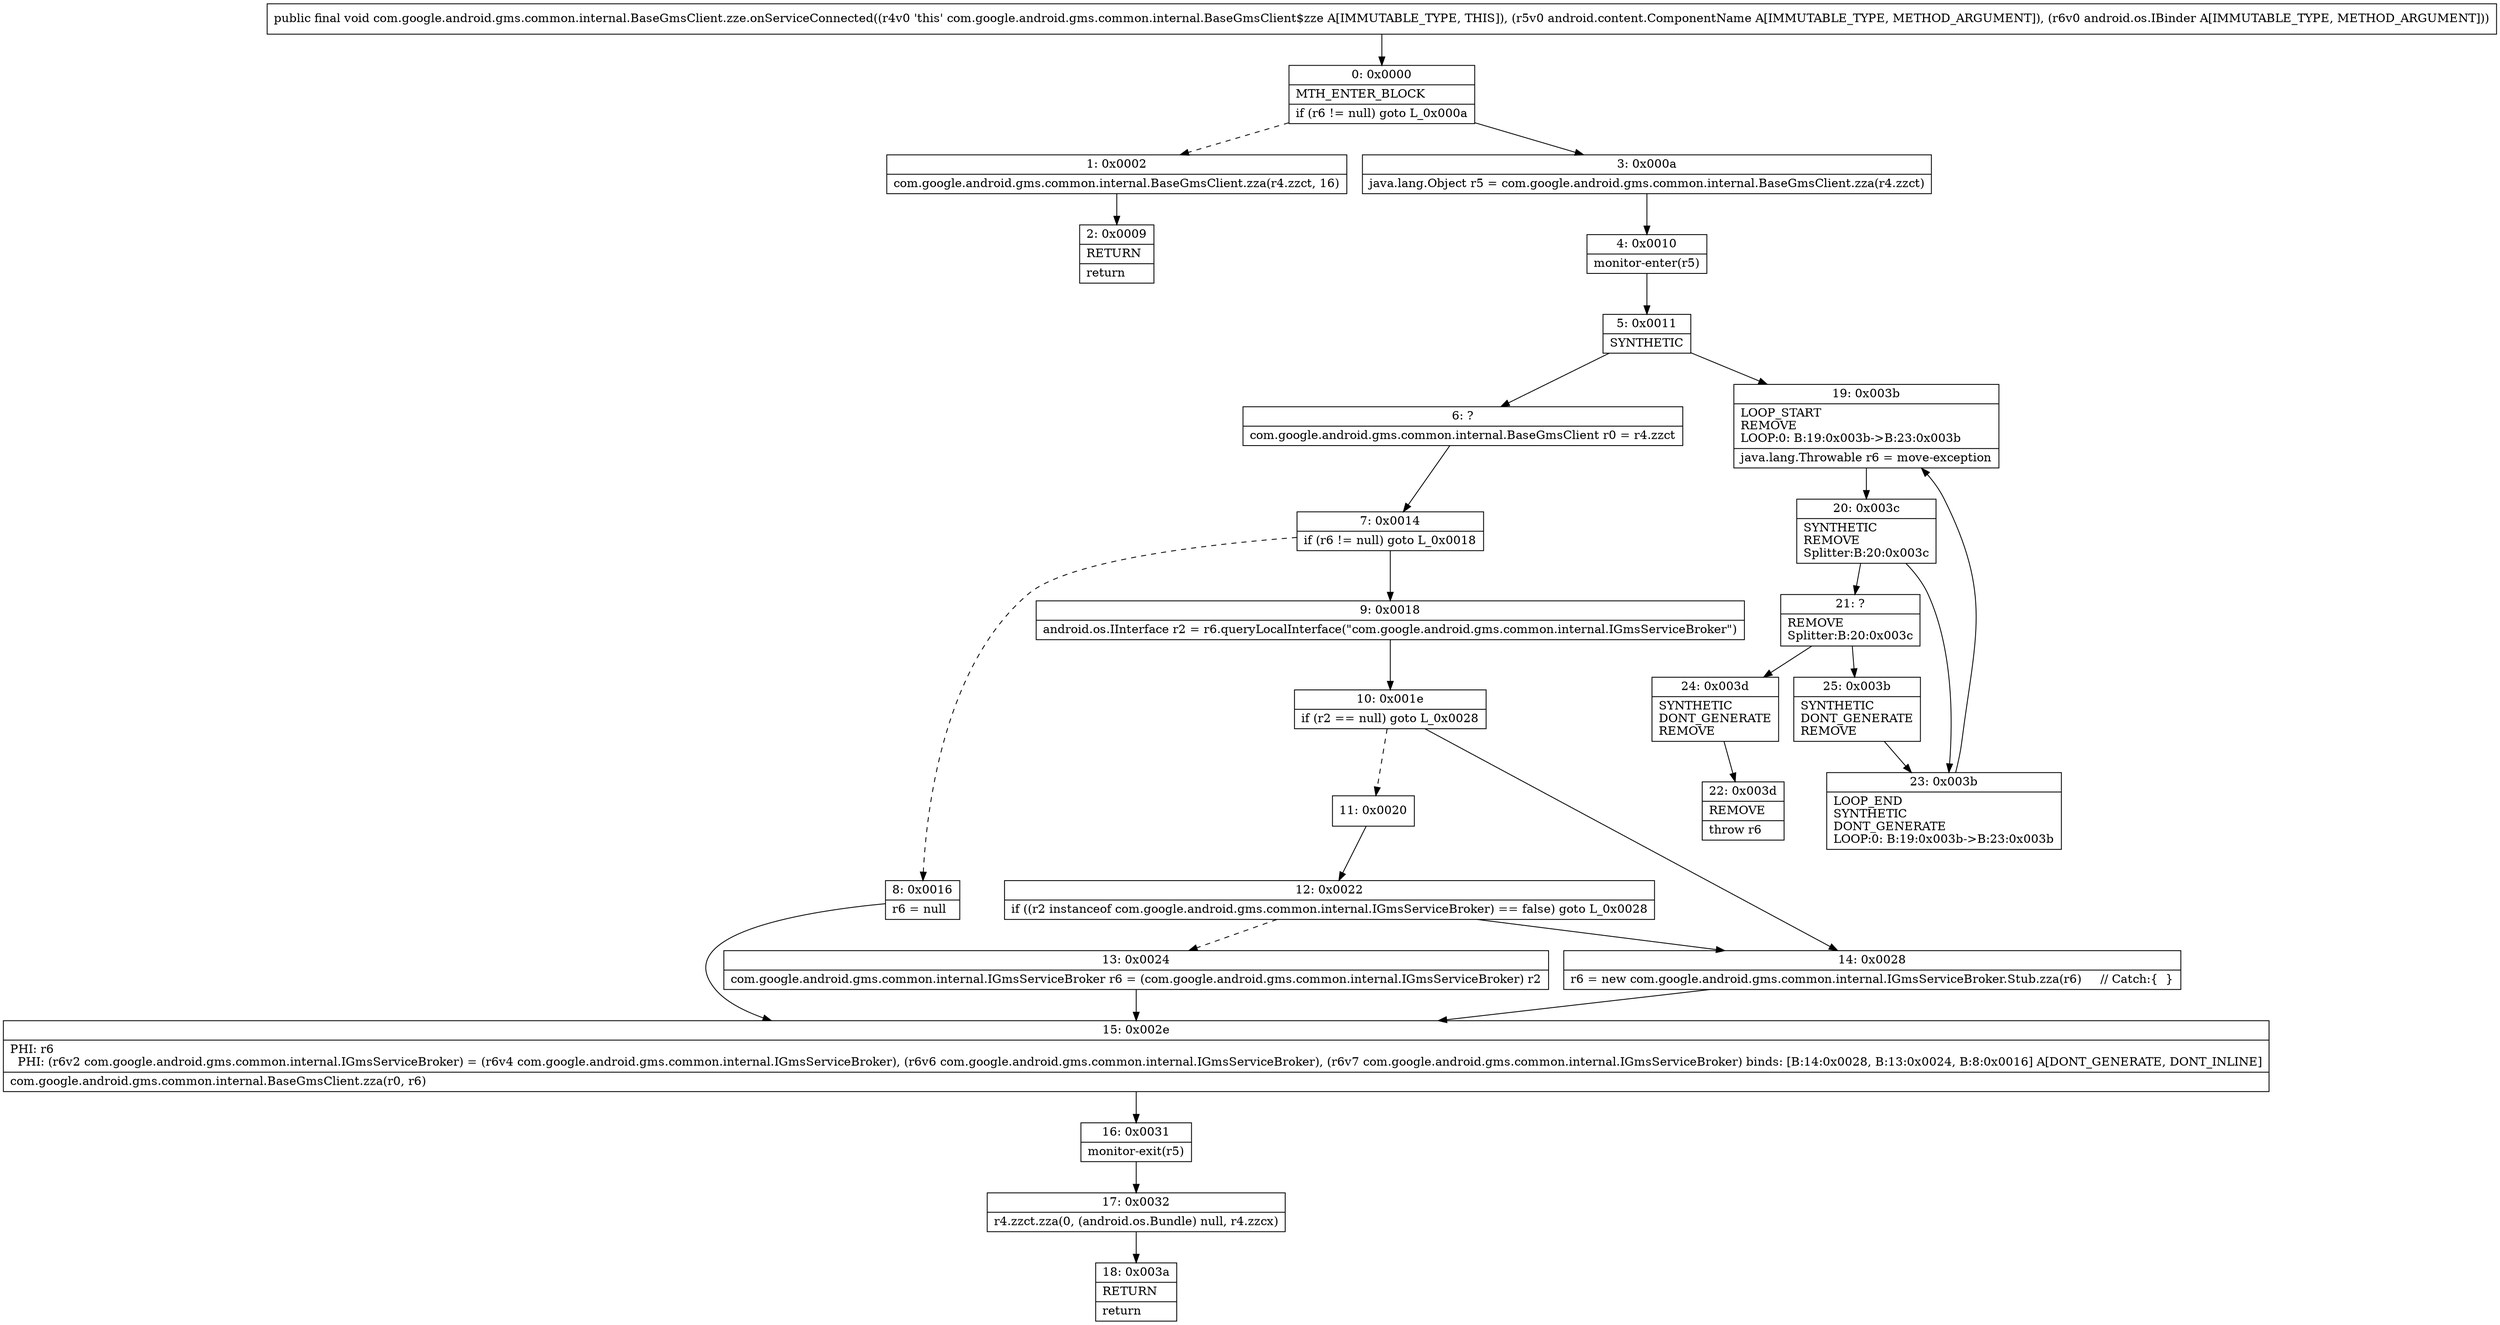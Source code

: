 digraph "CFG forcom.google.android.gms.common.internal.BaseGmsClient.zze.onServiceConnected(Landroid\/content\/ComponentName;Landroid\/os\/IBinder;)V" {
Node_0 [shape=record,label="{0\:\ 0x0000|MTH_ENTER_BLOCK\l|if (r6 != null) goto L_0x000a\l}"];
Node_1 [shape=record,label="{1\:\ 0x0002|com.google.android.gms.common.internal.BaseGmsClient.zza(r4.zzct, 16)\l}"];
Node_2 [shape=record,label="{2\:\ 0x0009|RETURN\l|return\l}"];
Node_3 [shape=record,label="{3\:\ 0x000a|java.lang.Object r5 = com.google.android.gms.common.internal.BaseGmsClient.zza(r4.zzct)\l}"];
Node_4 [shape=record,label="{4\:\ 0x0010|monitor\-enter(r5)\l}"];
Node_5 [shape=record,label="{5\:\ 0x0011|SYNTHETIC\l}"];
Node_6 [shape=record,label="{6\:\ ?|com.google.android.gms.common.internal.BaseGmsClient r0 = r4.zzct\l}"];
Node_7 [shape=record,label="{7\:\ 0x0014|if (r6 != null) goto L_0x0018\l}"];
Node_8 [shape=record,label="{8\:\ 0x0016|r6 = null\l}"];
Node_9 [shape=record,label="{9\:\ 0x0018|android.os.IInterface r2 = r6.queryLocalInterface(\"com.google.android.gms.common.internal.IGmsServiceBroker\")\l}"];
Node_10 [shape=record,label="{10\:\ 0x001e|if (r2 == null) goto L_0x0028\l}"];
Node_11 [shape=record,label="{11\:\ 0x0020}"];
Node_12 [shape=record,label="{12\:\ 0x0022|if ((r2 instanceof com.google.android.gms.common.internal.IGmsServiceBroker) == false) goto L_0x0028\l}"];
Node_13 [shape=record,label="{13\:\ 0x0024|com.google.android.gms.common.internal.IGmsServiceBroker r6 = (com.google.android.gms.common.internal.IGmsServiceBroker) r2\l}"];
Node_14 [shape=record,label="{14\:\ 0x0028|r6 = new com.google.android.gms.common.internal.IGmsServiceBroker.Stub.zza(r6)     \/\/ Catch:\{  \}\l}"];
Node_15 [shape=record,label="{15\:\ 0x002e|PHI: r6 \l  PHI: (r6v2 com.google.android.gms.common.internal.IGmsServiceBroker) = (r6v4 com.google.android.gms.common.internal.IGmsServiceBroker), (r6v6 com.google.android.gms.common.internal.IGmsServiceBroker), (r6v7 com.google.android.gms.common.internal.IGmsServiceBroker) binds: [B:14:0x0028, B:13:0x0024, B:8:0x0016] A[DONT_GENERATE, DONT_INLINE]\l|com.google.android.gms.common.internal.BaseGmsClient.zza(r0, r6)\l}"];
Node_16 [shape=record,label="{16\:\ 0x0031|monitor\-exit(r5)\l}"];
Node_17 [shape=record,label="{17\:\ 0x0032|r4.zzct.zza(0, (android.os.Bundle) null, r4.zzcx)\l}"];
Node_18 [shape=record,label="{18\:\ 0x003a|RETURN\l|return\l}"];
Node_19 [shape=record,label="{19\:\ 0x003b|LOOP_START\lREMOVE\lLOOP:0: B:19:0x003b\-\>B:23:0x003b\l|java.lang.Throwable r6 = move\-exception\l}"];
Node_20 [shape=record,label="{20\:\ 0x003c|SYNTHETIC\lREMOVE\lSplitter:B:20:0x003c\l}"];
Node_21 [shape=record,label="{21\:\ ?|REMOVE\lSplitter:B:20:0x003c\l}"];
Node_22 [shape=record,label="{22\:\ 0x003d|REMOVE\l|throw r6\l}"];
Node_23 [shape=record,label="{23\:\ 0x003b|LOOP_END\lSYNTHETIC\lDONT_GENERATE\lLOOP:0: B:19:0x003b\-\>B:23:0x003b\l}"];
Node_24 [shape=record,label="{24\:\ 0x003d|SYNTHETIC\lDONT_GENERATE\lREMOVE\l}"];
Node_25 [shape=record,label="{25\:\ 0x003b|SYNTHETIC\lDONT_GENERATE\lREMOVE\l}"];
MethodNode[shape=record,label="{public final void com.google.android.gms.common.internal.BaseGmsClient.zze.onServiceConnected((r4v0 'this' com.google.android.gms.common.internal.BaseGmsClient$zze A[IMMUTABLE_TYPE, THIS]), (r5v0 android.content.ComponentName A[IMMUTABLE_TYPE, METHOD_ARGUMENT]), (r6v0 android.os.IBinder A[IMMUTABLE_TYPE, METHOD_ARGUMENT])) }"];
MethodNode -> Node_0;
Node_0 -> Node_1[style=dashed];
Node_0 -> Node_3;
Node_1 -> Node_2;
Node_3 -> Node_4;
Node_4 -> Node_5;
Node_5 -> Node_6;
Node_5 -> Node_19;
Node_6 -> Node_7;
Node_7 -> Node_8[style=dashed];
Node_7 -> Node_9;
Node_8 -> Node_15;
Node_9 -> Node_10;
Node_10 -> Node_11[style=dashed];
Node_10 -> Node_14;
Node_11 -> Node_12;
Node_12 -> Node_13[style=dashed];
Node_12 -> Node_14;
Node_13 -> Node_15;
Node_14 -> Node_15;
Node_15 -> Node_16;
Node_16 -> Node_17;
Node_17 -> Node_18;
Node_19 -> Node_20;
Node_20 -> Node_21;
Node_20 -> Node_23;
Node_21 -> Node_24;
Node_21 -> Node_25;
Node_23 -> Node_19;
Node_24 -> Node_22;
Node_25 -> Node_23;
}

